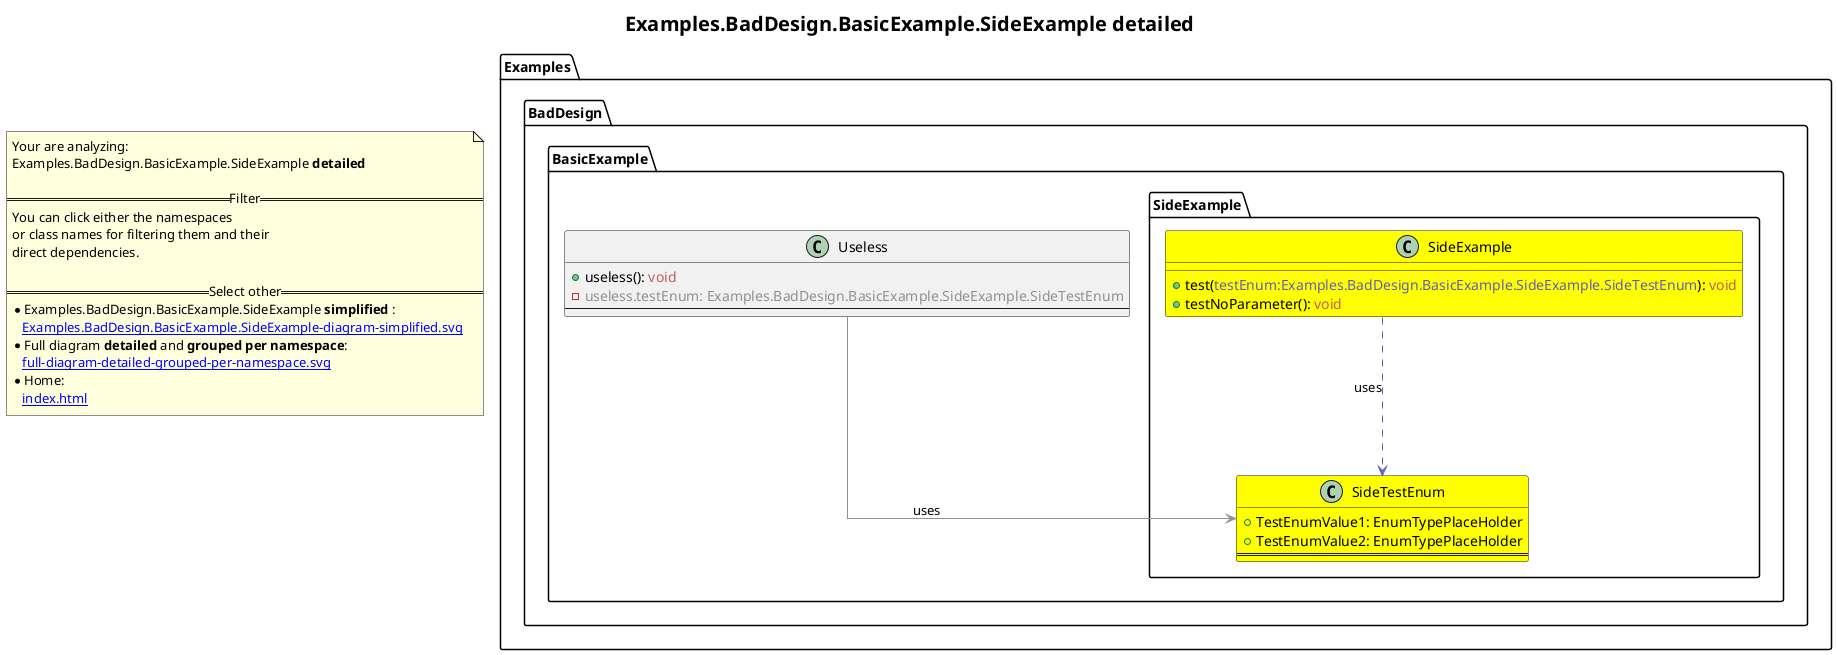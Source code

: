 @startuml
skinparam linetype ortho
title <size:20>Examples.BadDesign.BasicExample.SideExample **detailed** </size>
note "Your are analyzing:\nExamples.BadDesign.BasicExample.SideExample **detailed** \n\n==Filter==\nYou can click either the namespaces \nor class names for filtering them and their\ndirect dependencies.\n\n==Select other==\n* Examples.BadDesign.BasicExample.SideExample **simplified** :\n   [[Examples.BadDesign.BasicExample.SideExample-diagram-simplified.svg]]\n* Full diagram **detailed** and **grouped per namespace**:\n   [[full-diagram-detailed-grouped-per-namespace.svg]]\n* Home:\n   [[index.html]]" as FloatingNote
    class Examples.BadDesign.BasicExample.Useless [[Examples.BadDesign.BasicExample.Useless-diagram-detailed.svg]]  {
      + useless(<font color="6060BB"></font>): <font color="BB6060">void</font>
      - <font color="909090">useless.testEnum: Examples.BadDesign.BasicExample.SideExample.SideTestEnum</font>
--
    }
      class Examples.BadDesign.BasicExample.SideExample.SideExample [[Examples.BadDesign.BasicExample.SideExample.SideExample-diagram-detailed.svg]] #yellow {
        + test(<font color="6060BB">testEnum:Examples.BadDesign.BasicExample.SideExample.SideTestEnum</font>): <font color="BB6060">void</font>
        + testNoParameter(<font color="6060BB"></font>): <font color="BB6060">void</font>
      }
      class Examples.BadDesign.BasicExample.SideExample.SideTestEnum [[Examples.BadDesign.BasicExample.SideExample.SideTestEnum-diagram-detailed.svg]] #yellow {
        + TestEnumValue1: EnumTypePlaceHolder
        + TestEnumValue2: EnumTypePlaceHolder
==
      }
 ' *************************************** 
 ' *************************************** 
 ' *************************************** 
' Class relations extracted from namespace:
' Examples.BadDesign.BasicExample
Examples.BadDesign.BasicExample.Useless -[#909090]-> Examples.BadDesign.BasicExample.SideExample.SideTestEnum  : uses 
' Class relations extracted from namespace:
' Examples.BadDesign.BasicExample.SideExample
Examples.BadDesign.BasicExample.SideExample.SideExample .[#6060BB].> Examples.BadDesign.BasicExample.SideExample.SideTestEnum  : uses 
@enduml